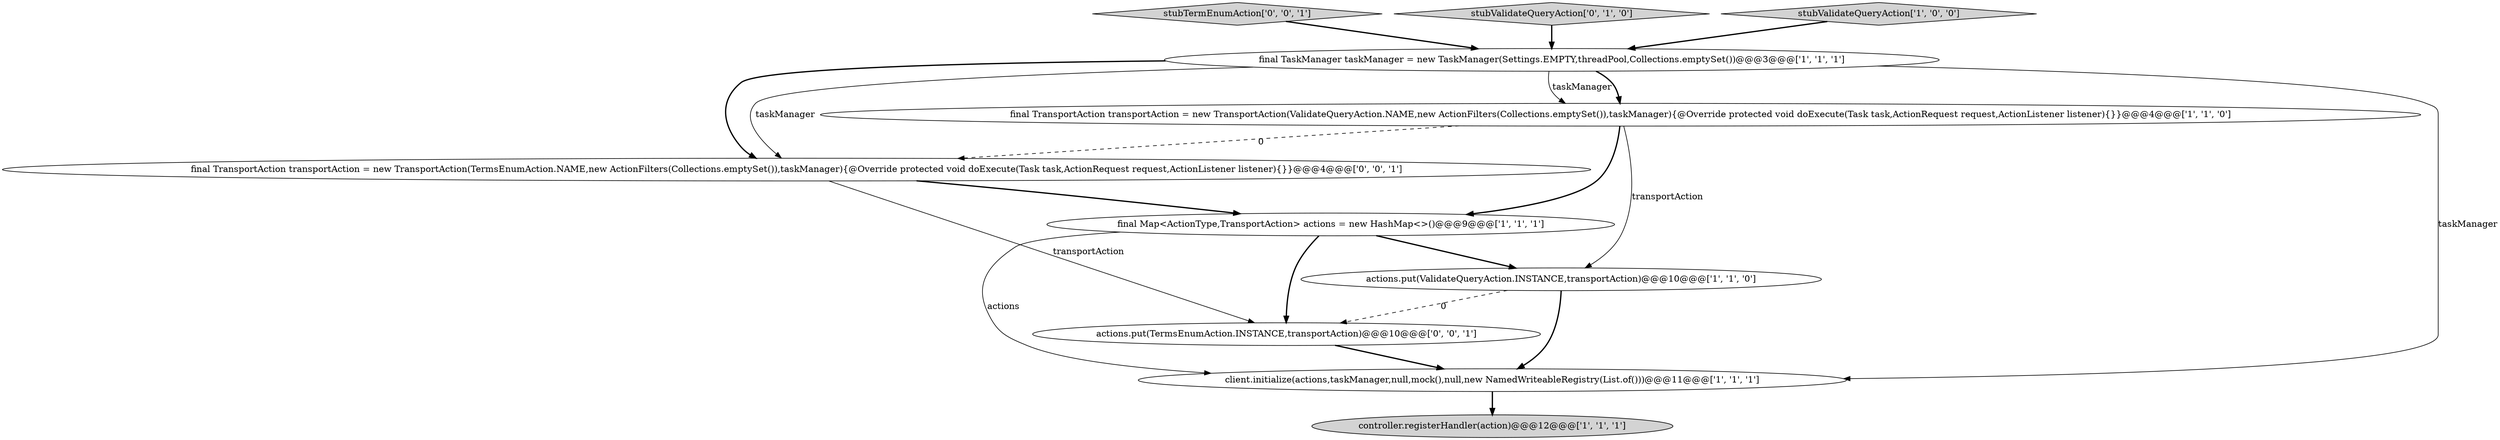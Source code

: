 digraph {
5 [style = filled, label = "controller.registerHandler(action)@@@12@@@['1', '1', '1']", fillcolor = lightgray, shape = ellipse image = "AAA0AAABBB1BBB"];
8 [style = filled, label = "stubTermEnumAction['0', '0', '1']", fillcolor = lightgray, shape = diamond image = "AAA0AAABBB3BBB"];
4 [style = filled, label = "actions.put(ValidateQueryAction.INSTANCE,transportAction)@@@10@@@['1', '1', '0']", fillcolor = white, shape = ellipse image = "AAA0AAABBB1BBB"];
7 [style = filled, label = "stubValidateQueryAction['0', '1', '0']", fillcolor = lightgray, shape = diamond image = "AAA0AAABBB2BBB"];
6 [style = filled, label = "final Map<ActionType,TransportAction> actions = new HashMap<>()@@@9@@@['1', '1', '1']", fillcolor = white, shape = ellipse image = "AAA0AAABBB1BBB"];
10 [style = filled, label = "final TransportAction transportAction = new TransportAction(TermsEnumAction.NAME,new ActionFilters(Collections.emptySet()),taskManager){@Override protected void doExecute(Task task,ActionRequest request,ActionListener listener){}}@@@4@@@['0', '0', '1']", fillcolor = white, shape = ellipse image = "AAA0AAABBB3BBB"];
0 [style = filled, label = "final TransportAction transportAction = new TransportAction(ValidateQueryAction.NAME,new ActionFilters(Collections.emptySet()),taskManager){@Override protected void doExecute(Task task,ActionRequest request,ActionListener listener){}}@@@4@@@['1', '1', '0']", fillcolor = white, shape = ellipse image = "AAA0AAABBB1BBB"];
3 [style = filled, label = "client.initialize(actions,taskManager,null,mock(),null,new NamedWriteableRegistry(List.of()))@@@11@@@['1', '1', '1']", fillcolor = white, shape = ellipse image = "AAA0AAABBB1BBB"];
2 [style = filled, label = "stubValidateQueryAction['1', '0', '0']", fillcolor = lightgray, shape = diamond image = "AAA0AAABBB1BBB"];
1 [style = filled, label = "final TaskManager taskManager = new TaskManager(Settings.EMPTY,threadPool,Collections.emptySet())@@@3@@@['1', '1', '1']", fillcolor = white, shape = ellipse image = "AAA0AAABBB1BBB"];
9 [style = filled, label = "actions.put(TermsEnumAction.INSTANCE,transportAction)@@@10@@@['0', '0', '1']", fillcolor = white, shape = ellipse image = "AAA0AAABBB3BBB"];
0->6 [style = bold, label=""];
9->3 [style = bold, label=""];
8->1 [style = bold, label=""];
0->10 [style = dashed, label="0"];
7->1 [style = bold, label=""];
1->10 [style = bold, label=""];
6->3 [style = solid, label="actions"];
6->4 [style = bold, label=""];
10->9 [style = solid, label="transportAction"];
4->3 [style = bold, label=""];
3->5 [style = bold, label=""];
1->0 [style = solid, label="taskManager"];
2->1 [style = bold, label=""];
1->3 [style = solid, label="taskManager"];
10->6 [style = bold, label=""];
4->9 [style = dashed, label="0"];
1->10 [style = solid, label="taskManager"];
1->0 [style = bold, label=""];
6->9 [style = bold, label=""];
0->4 [style = solid, label="transportAction"];
}
